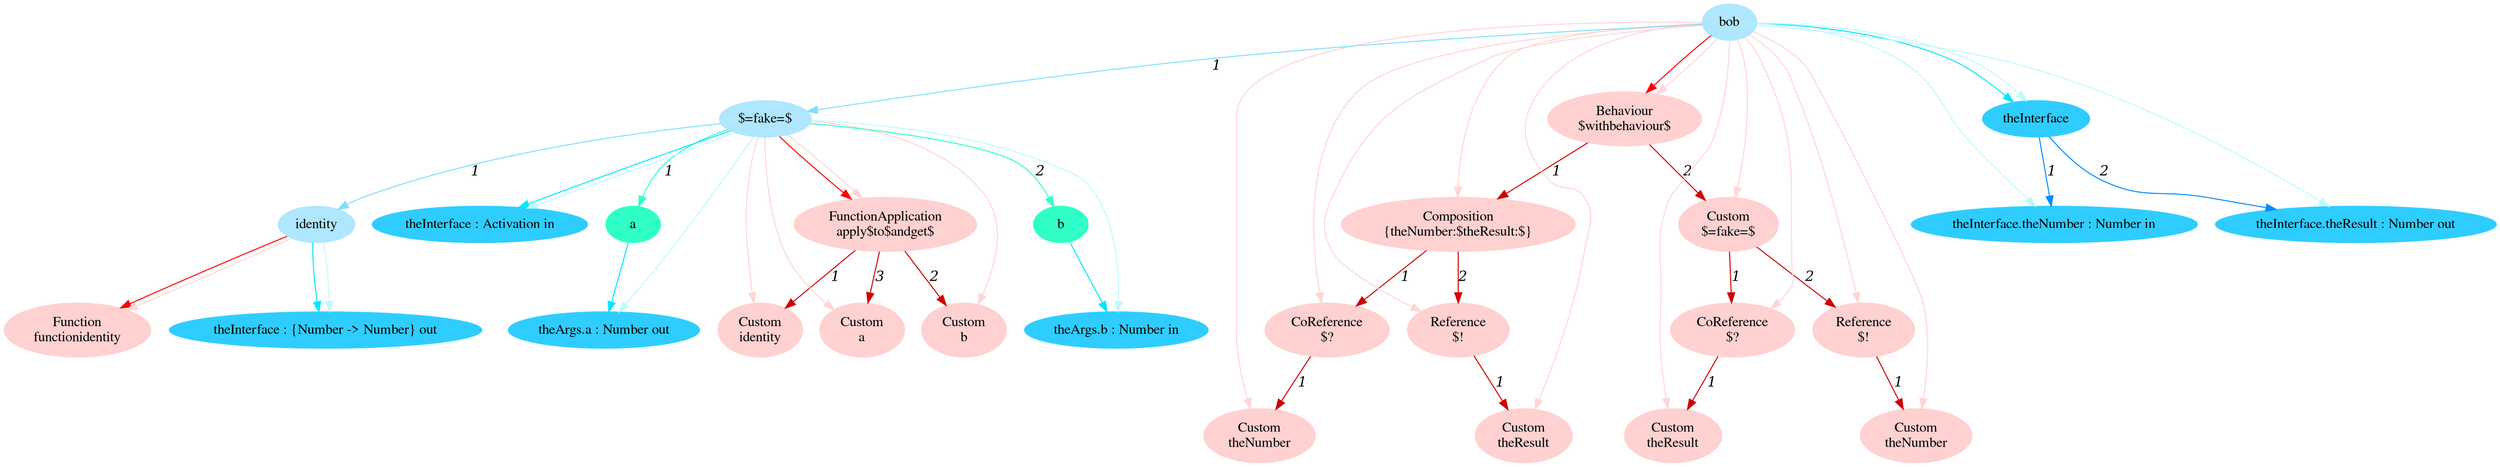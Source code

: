 digraph g{node_12119 [shape="ellipse", style="filled", color="#ffd1d1", fontname="Times", label="Function
functionidentity" ]
node_12136 [shape="ellipse", style="filled", color="#ffd1d1", fontname="Times", label="FunctionApplication
apply$to$andget$" ]
node_12138 [shape="ellipse", style="filled", color="#ffd1d1", fontname="Times", label="Custom
identity" ]
node_12140 [shape="ellipse", style="filled", color="#ffd1d1", fontname="Times", label="Custom
b" ]
node_12142 [shape="ellipse", style="filled", color="#ffd1d1", fontname="Times", label="Custom
a" ]
node_12158 [shape="ellipse", style="filled", color="#ffd1d1", fontname="Times", label="Behaviour
$withbehaviour$" ]
node_12160 [shape="ellipse", style="filled", color="#ffd1d1", fontname="Times", label="Composition
{theNumber:$theResult:$}" ]
node_12162 [shape="ellipse", style="filled", color="#ffd1d1", fontname="Times", label="CoReference
$?" ]
node_12164 [shape="ellipse", style="filled", color="#ffd1d1", fontname="Times", label="Custom
theNumber" ]
node_12167 [shape="ellipse", style="filled", color="#ffd1d1", fontname="Times", label="Reference
$!" ]
node_12169 [shape="ellipse", style="filled", color="#ffd1d1", fontname="Times", label="Custom
theResult" ]
node_12174 [shape="ellipse", style="filled", color="#ffd1d1", fontname="Times", label="Custom
$=fake=$" ]
node_12176 [shape="ellipse", style="filled", color="#ffd1d1", fontname="Times", label="CoReference
$?" ]
node_12178 [shape="ellipse", style="filled", color="#ffd1d1", fontname="Times", label="Custom
theResult" ]
node_12181 [shape="ellipse", style="filled", color="#ffd1d1", fontname="Times", label="Reference
$!" ]
node_12183 [shape="ellipse", style="filled", color="#ffd1d1", fontname="Times", label="Custom
theNumber" ]
node_12113 [shape="ellipse", style="filled", color="#afe7ff", fontname="Times", label="bob" ]
node_12114 [shape="ellipse", style="filled", color="#afe7ff", fontname="Times", label="$=fake=$" ]
node_12115 [shape="ellipse", style="filled", color="#afe7ff", fontname="Times", label="identity" ]
node_12123 [shape="ellipse", style="filled", color="#2fffc7", fontname="Times", label="a" ]
node_12127 [shape="ellipse", style="filled", color="#2fffc7", fontname="Times", label="b" ]
node_12116 [shape="ellipse", style="filled", color="#2fcdff", fontname="Times", label="theInterface : {Number -> Number} out" ]
node_12124 [shape="ellipse", style="filled", color="#2fcdff", fontname="Times", label="theArgs.a : Number out" ]
node_12128 [shape="ellipse", style="filled", color="#2fcdff", fontname="Times", label="theArgs.b : Number in" ]
node_12133 [shape="ellipse", style="filled", color="#2fcdff", fontname="Times", label="theInterface : Activation in" ]
node_12149 [shape="ellipse", style="filled", color="#2fcdff", fontname="Times", label="theInterface" ]
node_12150 [shape="ellipse", style="filled", color="#2fcdff", fontname="Times", label="theInterface.theNumber : Number in" ]
node_12152 [shape="ellipse", style="filled", color="#2fcdff", fontname="Times", label="theInterface.theResult : Number out" ]
node_12136 -> node_12138 [dir=forward, arrowHead=normal, fontname="Times-Italic", arrowsize=1, color="#d00000", label="1",  headlabel="", taillabel="" ]
node_12136 -> node_12140 [dir=forward, arrowHead=normal, fontname="Times-Italic", arrowsize=1, color="#d00000", label="2",  headlabel="", taillabel="" ]
node_12136 -> node_12142 [dir=forward, arrowHead=normal, fontname="Times-Italic", arrowsize=1, color="#d00000", label="3",  headlabel="", taillabel="" ]
node_12162 -> node_12164 [dir=forward, arrowHead=normal, fontname="Times-Italic", arrowsize=1, color="#d00000", label="1",  headlabel="", taillabel="" ]
node_12167 -> node_12169 [dir=forward, arrowHead=normal, fontname="Times-Italic", arrowsize=1, color="#d00000", label="1",  headlabel="", taillabel="" ]
node_12160 -> node_12162 [dir=forward, arrowHead=normal, fontname="Times-Italic", arrowsize=1, color="#d00000", label="1",  headlabel="", taillabel="" ]
node_12160 -> node_12167 [dir=forward, arrowHead=normal, fontname="Times-Italic", arrowsize=1, color="#d00000", label="2",  headlabel="", taillabel="" ]
node_12176 -> node_12178 [dir=forward, arrowHead=normal, fontname="Times-Italic", arrowsize=1, color="#d00000", label="1",  headlabel="", taillabel="" ]
node_12181 -> node_12183 [dir=forward, arrowHead=normal, fontname="Times-Italic", arrowsize=1, color="#d00000", label="1",  headlabel="", taillabel="" ]
node_12174 -> node_12176 [dir=forward, arrowHead=normal, fontname="Times-Italic", arrowsize=1, color="#d00000", label="1",  headlabel="", taillabel="" ]
node_12174 -> node_12181 [dir=forward, arrowHead=normal, fontname="Times-Italic", arrowsize=1, color="#d00000", label="2",  headlabel="", taillabel="" ]
node_12158 -> node_12160 [dir=forward, arrowHead=normal, fontname="Times-Italic", arrowsize=1, color="#d00000", label="1",  headlabel="", taillabel="" ]
node_12158 -> node_12174 [dir=forward, arrowHead=normal, fontname="Times-Italic", arrowsize=1, color="#d00000", label="2",  headlabel="", taillabel="" ]
node_12115 -> node_12119 [dir=forward, arrowHead=normal, fontname="Times-Italic", arrowsize=1, color="#ff0000", label="",  headlabel="", taillabel="" ]
node_12114 -> node_12136 [dir=forward, arrowHead=normal, fontname="Times-Italic", arrowsize=1, color="#ff0000", label="",  headlabel="", taillabel="" ]
node_12113 -> node_12158 [dir=forward, arrowHead=normal, fontname="Times-Italic", arrowsize=1, color="#ff0000", label="",  headlabel="", taillabel="" ]
node_12115 -> node_12119 [dir=forward, arrowHead=normal, fontname="Times-Italic", arrowsize=1, color="#ffd5d5", label="",  headlabel="", taillabel="" ]
node_12114 -> node_12136 [dir=forward, arrowHead=normal, fontname="Times-Italic", arrowsize=1, color="#ffd5d5", label="",  headlabel="", taillabel="" ]
node_12114 -> node_12138 [dir=forward, arrowHead=normal, fontname="Times-Italic", arrowsize=1, color="#ffd5d5", label="",  headlabel="", taillabel="" ]
node_12114 -> node_12140 [dir=forward, arrowHead=normal, fontname="Times-Italic", arrowsize=1, color="#ffd5d5", label="",  headlabel="", taillabel="" ]
node_12114 -> node_12142 [dir=forward, arrowHead=normal, fontname="Times-Italic", arrowsize=1, color="#ffd5d5", label="",  headlabel="", taillabel="" ]
node_12113 -> node_12158 [dir=forward, arrowHead=normal, fontname="Times-Italic", arrowsize=1, color="#ffd5d5", label="",  headlabel="", taillabel="" ]
node_12113 -> node_12160 [dir=forward, arrowHead=normal, fontname="Times-Italic", arrowsize=1, color="#ffd5d5", label="",  headlabel="", taillabel="" ]
node_12113 -> node_12162 [dir=forward, arrowHead=normal, fontname="Times-Italic", arrowsize=1, color="#ffd5d5", label="",  headlabel="", taillabel="" ]
node_12113 -> node_12164 [dir=forward, arrowHead=normal, fontname="Times-Italic", arrowsize=1, color="#ffd5d5", label="",  headlabel="", taillabel="" ]
node_12113 -> node_12167 [dir=forward, arrowHead=normal, fontname="Times-Italic", arrowsize=1, color="#ffd5d5", label="",  headlabel="", taillabel="" ]
node_12113 -> node_12169 [dir=forward, arrowHead=normal, fontname="Times-Italic", arrowsize=1, color="#ffd5d5", label="",  headlabel="", taillabel="" ]
node_12113 -> node_12174 [dir=forward, arrowHead=normal, fontname="Times-Italic", arrowsize=1, color="#ffd5d5", label="",  headlabel="", taillabel="" ]
node_12113 -> node_12176 [dir=forward, arrowHead=normal, fontname="Times-Italic", arrowsize=1, color="#ffd5d5", label="",  headlabel="", taillabel="" ]
node_12113 -> node_12178 [dir=forward, arrowHead=normal, fontname="Times-Italic", arrowsize=1, color="#ffd5d5", label="",  headlabel="", taillabel="" ]
node_12113 -> node_12181 [dir=forward, arrowHead=normal, fontname="Times-Italic", arrowsize=1, color="#ffd5d5", label="",  headlabel="", taillabel="" ]
node_12113 -> node_12183 [dir=forward, arrowHead=normal, fontname="Times-Italic", arrowsize=1, color="#ffd5d5", label="",  headlabel="", taillabel="" ]
node_12114 -> node_12123 [dir=forward, arrowHead=normal, fontname="Times-Italic", arrowsize=1, color="#2fffc7", label="1",  headlabel="", taillabel="" ]
node_12114 -> node_12127 [dir=forward, arrowHead=normal, fontname="Times-Italic", arrowsize=1, color="#2fffc7", label="2",  headlabel="", taillabel="" ]
node_12123 -> node_12124 [dir=forward, arrowHead=normal, fontname="Times-Italic", arrowsize=1, color="#00e8ff", label="",  headlabel="", taillabel="" ]
node_12127 -> node_12128 [dir=forward, arrowHead=normal, fontname="Times-Italic", arrowsize=1, color="#00e8ff", label="",  headlabel="", taillabel="" ]
node_12115 -> node_12116 [dir=forward, arrowHead=normal, fontname="Times-Italic", arrowsize=1, color="#00e8ff", label="",  headlabel="", taillabel="" ]
node_12114 -> node_12133 [dir=forward, arrowHead=normal, fontname="Times-Italic", arrowsize=1, color="#00e8ff", label="",  headlabel="", taillabel="" ]
node_12113 -> node_12149 [dir=forward, arrowHead=normal, fontname="Times-Italic", arrowsize=1, color="#00e8ff", label="",  headlabel="", taillabel="" ]
node_12115 -> node_12116 [dir=forward, arrowHead=normal, fontname="Times-Italic", arrowsize=1, color="#bef9ff", label="",  headlabel="", taillabel="" ]
node_12114 -> node_12124 [dir=forward, arrowHead=normal, fontname="Times-Italic", arrowsize=1, color="#bef9ff", label="",  headlabel="", taillabel="" ]
node_12114 -> node_12128 [dir=forward, arrowHead=normal, fontname="Times-Italic", arrowsize=1, color="#bef9ff", label="",  headlabel="", taillabel="" ]
node_12114 -> node_12133 [dir=forward, arrowHead=normal, fontname="Times-Italic", arrowsize=1, color="#bef9ff", label="",  headlabel="", taillabel="" ]
node_12113 -> node_12150 [dir=forward, arrowHead=normal, fontname="Times-Italic", arrowsize=1, color="#bef9ff", label="",  headlabel="", taillabel="" ]
node_12113 -> node_12152 [dir=forward, arrowHead=normal, fontname="Times-Italic", arrowsize=1, color="#bef9ff", label="",  headlabel="", taillabel="" ]
node_12113 -> node_12149 [dir=forward, arrowHead=normal, fontname="Times-Italic", arrowsize=1, color="#bef9ff", label="",  headlabel="", taillabel="" ]
node_12149 -> node_12150 [dir=forward, arrowHead=normal, fontname="Times-Italic", arrowsize=1, color="#008cff", label="1",  headlabel="", taillabel="" ]
node_12149 -> node_12152 [dir=forward, arrowHead=normal, fontname="Times-Italic", arrowsize=1, color="#008cff", label="2",  headlabel="", taillabel="" ]
node_12114 -> node_12115 [dir=forward, arrowHead=normal, fontname="Times-Italic", arrowsize=1, color="#81ddff", label="1",  headlabel="", taillabel="" ]
node_12113 -> node_12114 [dir=forward, arrowHead=normal, fontname="Times-Italic", arrowsize=1, color="#81ddff", label="1",  headlabel="", taillabel="" ]
}
